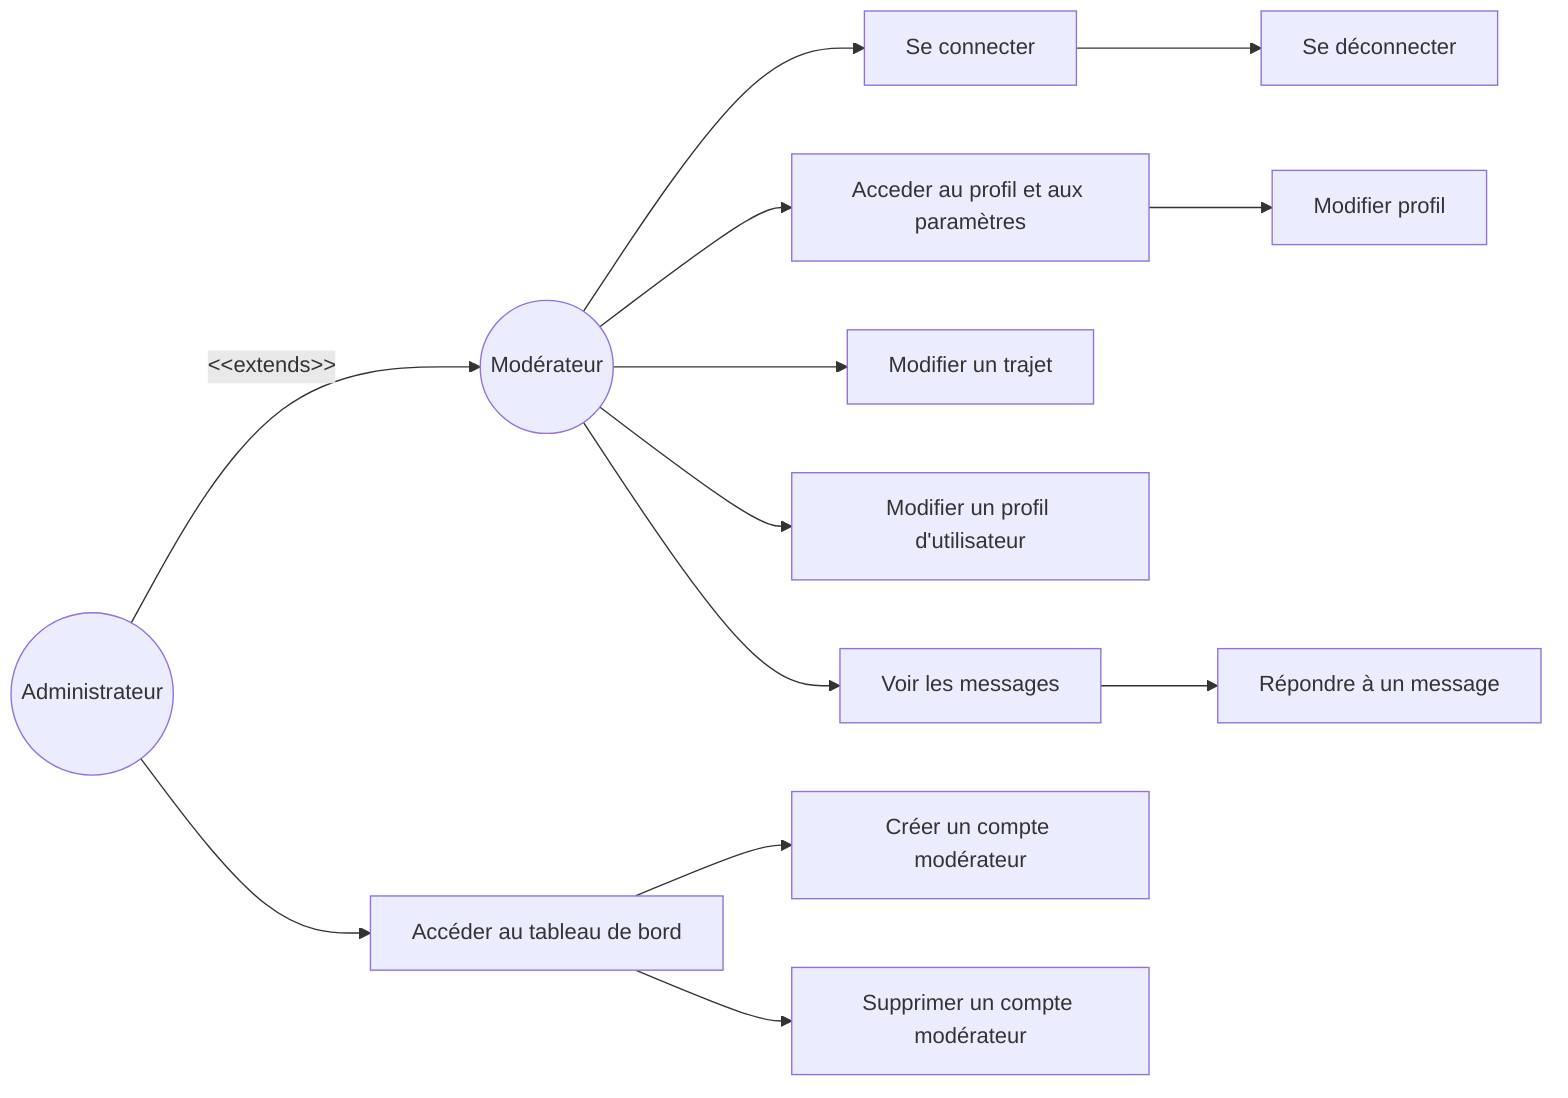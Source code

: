 flowchart LR
modo((Modérateur))
admin((Administrateur))

modo --> /login[Se connecter]
/login --> /logout[Se déconnecter]
modo --> /profil[Acceder au profil et aux paramètres]
/profil --> /profil/edit[Modifier profil]
modo --> /travels/edit[Modifier un trajet]
modo --> /profils/edit[Modifier un profil d'utilisateur]
modo --> /contact/view[Voir les messages]
/contact/view --> /contact/reply[Répondre à un message]

admin --> /admin/dashboard[Accéder au tableau de bord]
/admin/dashboard --> /admin/modo/create[Créer un compte modérateur]
/admin/dashboard --> /admin/modo/delete[Supprimer un compte modérateur]

admin -->|&lt;&lt;extends&gt;&gt;| modo
